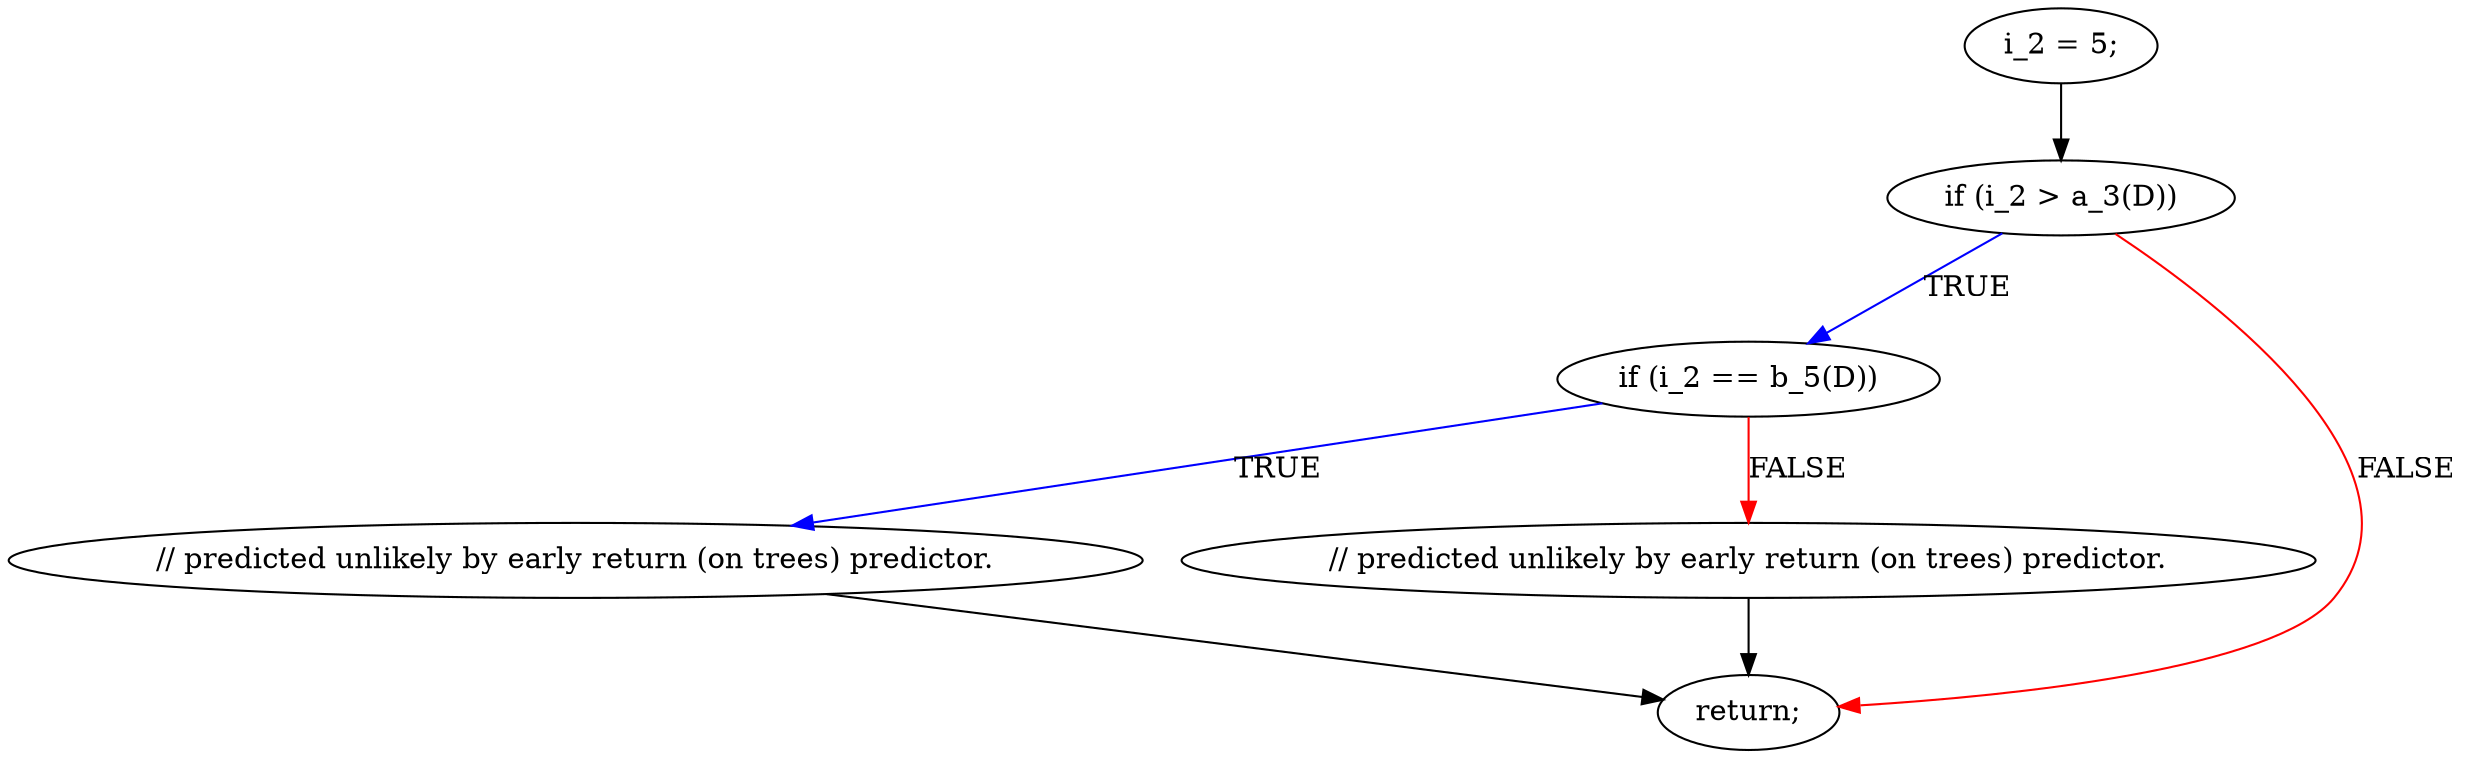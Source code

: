 digraph { // mcdc015c
    A2 [label="i_2 = 5;"];
    A3 [label="if (i_2 == b_5(D))"];
    A4 [label="// predicted unlikely by early return (on trees) predictor."];
    A5 [label="// predicted unlikely by early return (on trees) predictor."];
    A6 [label="if (i_2 > a_3(D))"];
    A7 [label="return;"];
    A2 -> A6 [label="", color="black"];
    A3 -> A4 [label="TRUE", color="blue"];
    A3 -> A5 [label="FALSE", color="red"];
    A4 -> A7 [label="", color="black"];
    A5 -> A7 [label="", color="black"];
    A6 -> A3 [label="TRUE", color="blue"];
    A6 -> A7 [label="FALSE", color="red"];
}
